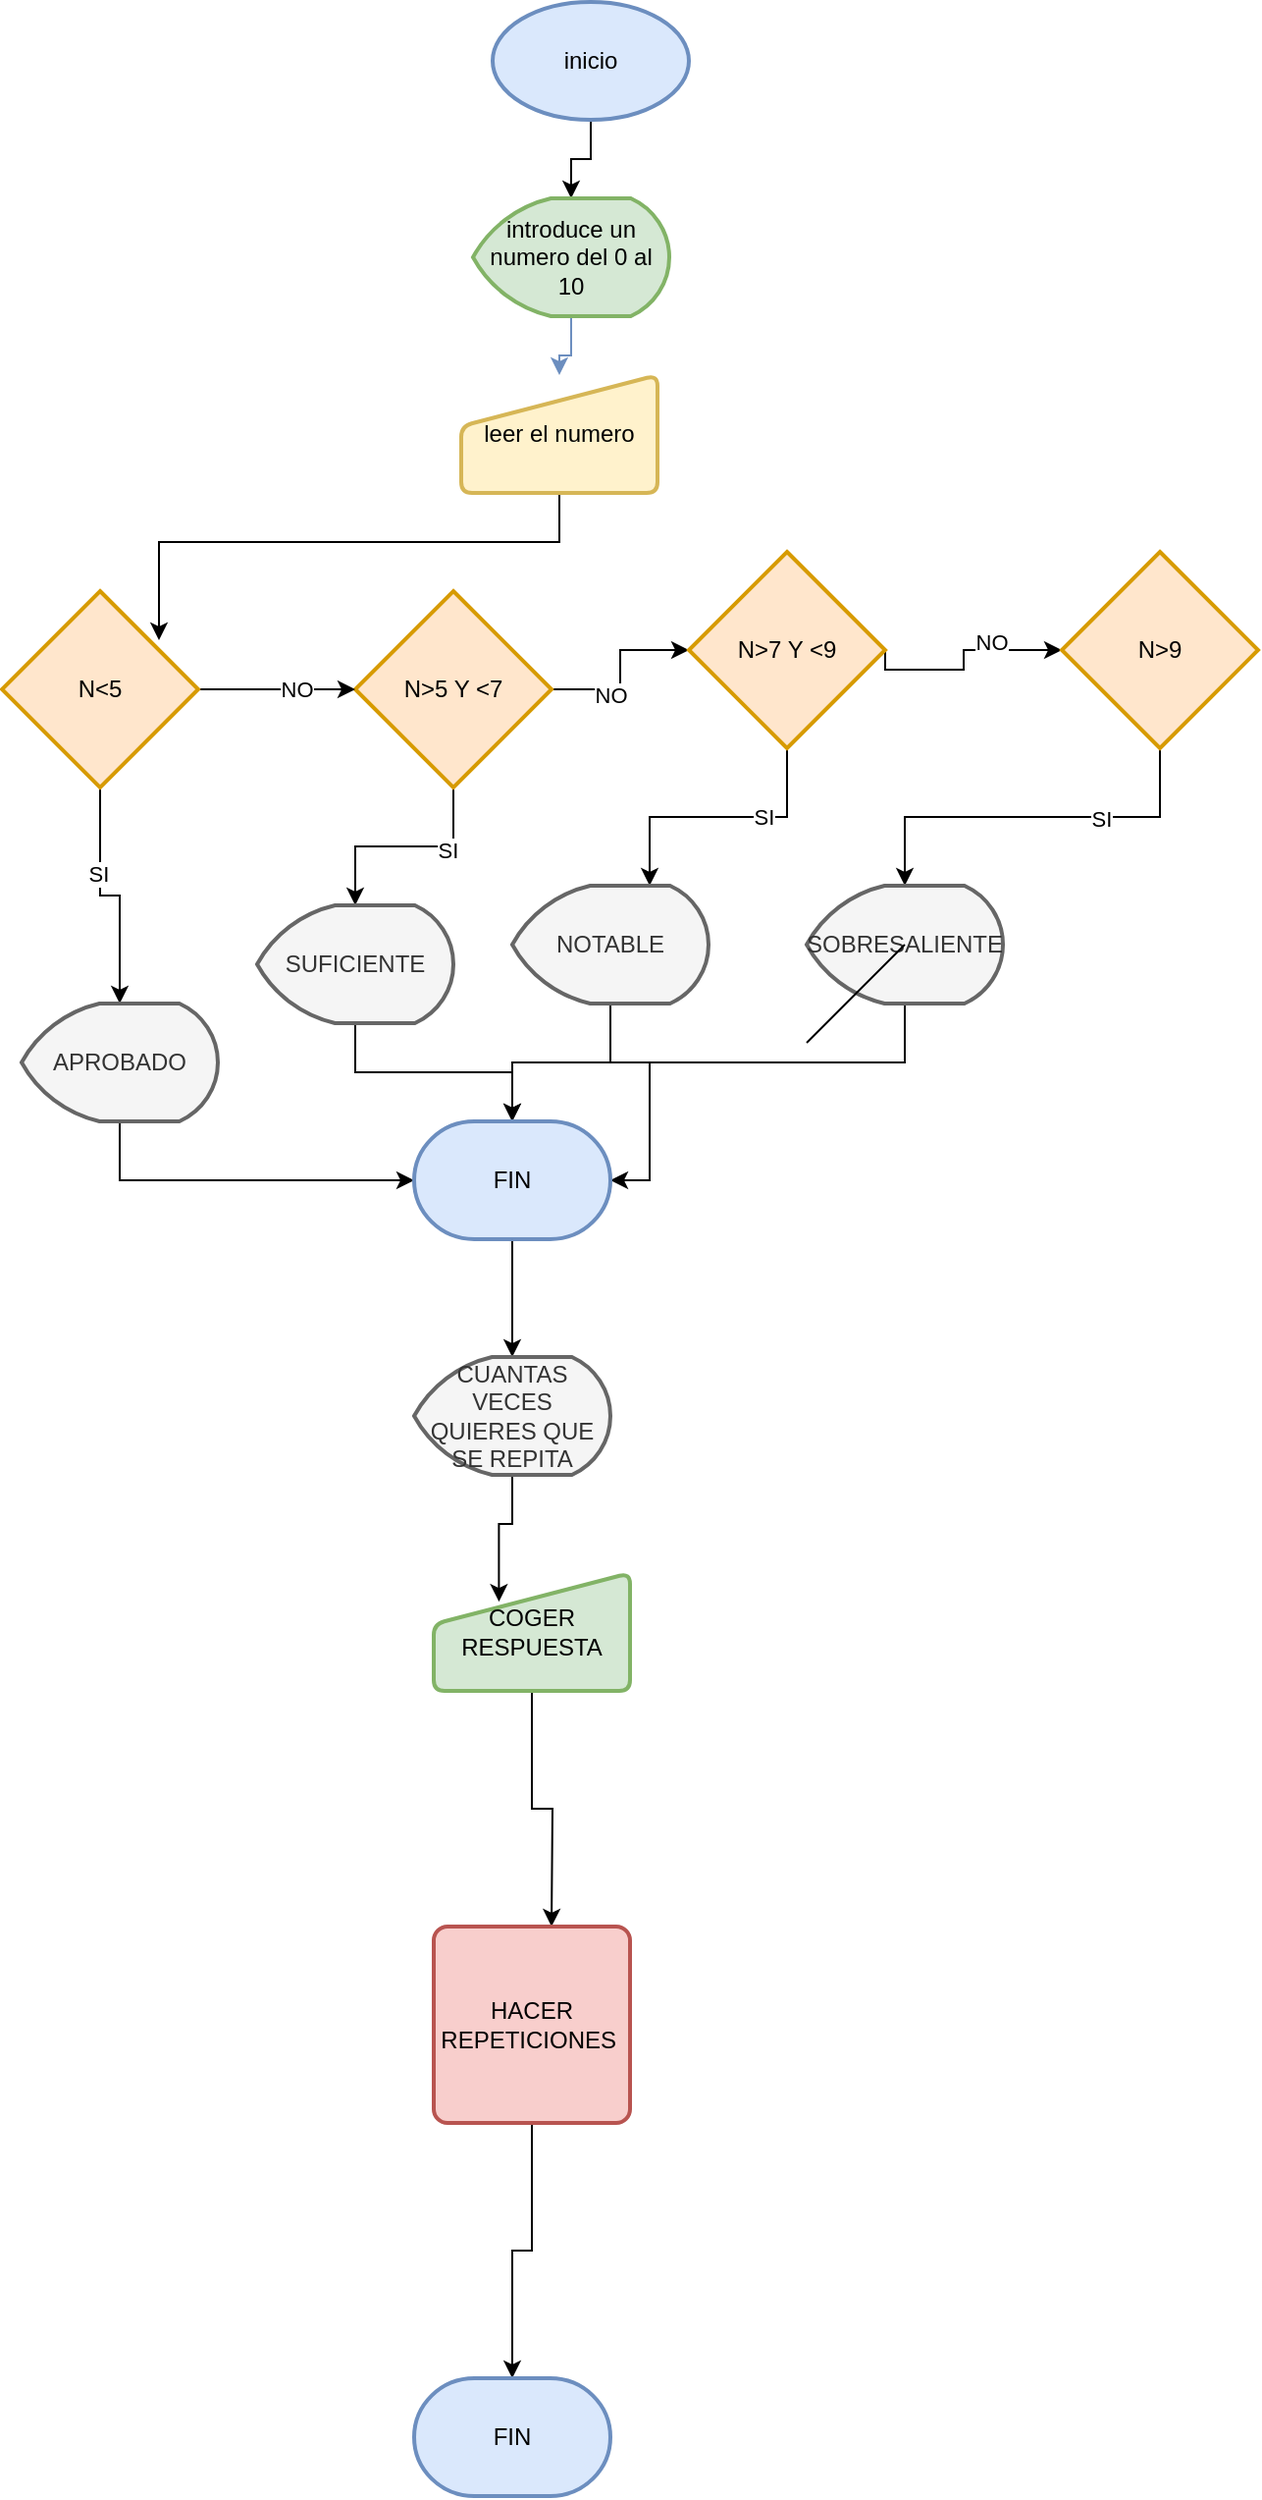 <mxfile version="20.4.0" type="device"><diagram id="RX5tSBhDcClH0tKs8RH9" name="Página-1"><mxGraphModel dx="1635" dy="838" grid="1" gridSize="10" guides="1" tooltips="1" connect="1" arrows="1" fold="1" page="1" pageScale="1" pageWidth="827" pageHeight="1169" math="0" shadow="0"><root><mxCell id="0"/><mxCell id="1" parent="0"/><mxCell id="bfwcccBsn0OACTbdsv2W-15" style="edgeStyle=orthogonalEdgeStyle;rounded=0;orthogonalLoop=1;jettySize=auto;html=1;exitX=0.5;exitY=1;exitDx=0;exitDy=0;exitPerimeter=0;entryX=0.5;entryY=0;entryDx=0;entryDy=0;entryPerimeter=0;" edge="1" parent="1" source="bfwcccBsn0OACTbdsv2W-1" target="bfwcccBsn0OACTbdsv2W-2"><mxGeometry relative="1" as="geometry"/></mxCell><mxCell id="bfwcccBsn0OACTbdsv2W-1" value="&lt;font style=&quot;vertical-align: inherit;&quot;&gt;&lt;font style=&quot;vertical-align: inherit;&quot;&gt;inicio&lt;/font&gt;&lt;/font&gt;" style="strokeWidth=2;html=1;shape=mxgraph.flowchart.start_1;whiteSpace=wrap;fillColor=#dae8fc;strokeColor=#6c8ebf;" vertex="1" parent="1"><mxGeometry x="330" y="60" width="100" height="60" as="geometry"/></mxCell><mxCell id="bfwcccBsn0OACTbdsv2W-33" style="edgeStyle=orthogonalEdgeStyle;rounded=0;orthogonalLoop=1;jettySize=auto;html=1;exitX=0.5;exitY=1;exitDx=0;exitDy=0;exitPerimeter=0;fillColor=#dae8fc;strokeColor=#6c8ebf;" edge="1" parent="1" source="bfwcccBsn0OACTbdsv2W-2" target="bfwcccBsn0OACTbdsv2W-3"><mxGeometry relative="1" as="geometry"/></mxCell><mxCell id="bfwcccBsn0OACTbdsv2W-2" value="introduce un numero del 0 al 10" style="strokeWidth=2;html=1;shape=mxgraph.flowchart.display;whiteSpace=wrap;fillColor=#d5e8d4;strokeColor=#82b366;" vertex="1" parent="1"><mxGeometry x="320" y="160" width="100" height="60" as="geometry"/></mxCell><mxCell id="bfwcccBsn0OACTbdsv2W-17" style="edgeStyle=orthogonalEdgeStyle;rounded=0;orthogonalLoop=1;jettySize=auto;html=1;exitX=0.5;exitY=1;exitDx=0;exitDy=0;entryX=0.8;entryY=0.25;entryDx=0;entryDy=0;entryPerimeter=0;" edge="1" parent="1" source="bfwcccBsn0OACTbdsv2W-3" target="bfwcccBsn0OACTbdsv2W-5"><mxGeometry relative="1" as="geometry"/></mxCell><mxCell id="bfwcccBsn0OACTbdsv2W-3" value="leer el numero" style="html=1;strokeWidth=2;shape=manualInput;whiteSpace=wrap;rounded=1;size=26;arcSize=11;fillColor=#fff2cc;strokeColor=#d6b656;" vertex="1" parent="1"><mxGeometry x="314" y="250" width="100" height="60" as="geometry"/></mxCell><mxCell id="bfwcccBsn0OACTbdsv2W-19" style="edgeStyle=orthogonalEdgeStyle;rounded=0;orthogonalLoop=1;jettySize=auto;html=1;exitX=1;exitY=0.5;exitDx=0;exitDy=0;exitPerimeter=0;" edge="1" parent="1" source="bfwcccBsn0OACTbdsv2W-4" target="bfwcccBsn0OACTbdsv2W-6"><mxGeometry relative="1" as="geometry"/></mxCell><mxCell id="bfwcccBsn0OACTbdsv2W-30" value="NO" style="edgeLabel;html=1;align=center;verticalAlign=middle;resizable=0;points=[];" vertex="1" connectable="0" parent="bfwcccBsn0OACTbdsv2W-19"><mxGeometry x="-0.333" y="-3" relative="1" as="geometry"><mxPoint as="offset"/></mxGeometry></mxCell><mxCell id="bfwcccBsn0OACTbdsv2W-22" style="edgeStyle=orthogonalEdgeStyle;rounded=0;orthogonalLoop=1;jettySize=auto;html=1;exitX=0.5;exitY=1;exitDx=0;exitDy=0;exitPerimeter=0;entryX=0.5;entryY=0;entryDx=0;entryDy=0;entryPerimeter=0;" edge="1" parent="1" source="bfwcccBsn0OACTbdsv2W-4" target="bfwcccBsn0OACTbdsv2W-11"><mxGeometry relative="1" as="geometry"/></mxCell><mxCell id="bfwcccBsn0OACTbdsv2W-26" value="SI" style="edgeLabel;html=1;align=center;verticalAlign=middle;resizable=0;points=[];" vertex="1" connectable="0" parent="bfwcccBsn0OACTbdsv2W-22"><mxGeometry x="-0.4" y="2" relative="1" as="geometry"><mxPoint as="offset"/></mxGeometry></mxCell><mxCell id="bfwcccBsn0OACTbdsv2W-4" value="N&amp;gt;5 Y &amp;lt;7" style="strokeWidth=2;html=1;shape=mxgraph.flowchart.decision;whiteSpace=wrap;fillColor=#ffe6cc;strokeColor=#d79b00;" vertex="1" parent="1"><mxGeometry x="260" y="360" width="100" height="100" as="geometry"/></mxCell><mxCell id="bfwcccBsn0OACTbdsv2W-18" style="edgeStyle=orthogonalEdgeStyle;rounded=0;orthogonalLoop=1;jettySize=auto;html=1;exitX=1;exitY=0.5;exitDx=0;exitDy=0;exitPerimeter=0;entryX=0;entryY=0.5;entryDx=0;entryDy=0;entryPerimeter=0;" edge="1" parent="1" source="bfwcccBsn0OACTbdsv2W-5" target="bfwcccBsn0OACTbdsv2W-4"><mxGeometry relative="1" as="geometry"/></mxCell><mxCell id="bfwcccBsn0OACTbdsv2W-29" value="NO" style="edgeLabel;html=1;align=center;verticalAlign=middle;resizable=0;points=[];" vertex="1" connectable="0" parent="bfwcccBsn0OACTbdsv2W-18"><mxGeometry x="0.25" relative="1" as="geometry"><mxPoint as="offset"/></mxGeometry></mxCell><mxCell id="bfwcccBsn0OACTbdsv2W-21" style="edgeStyle=orthogonalEdgeStyle;rounded=0;orthogonalLoop=1;jettySize=auto;html=1;exitX=0.5;exitY=1;exitDx=0;exitDy=0;exitPerimeter=0;entryX=0.5;entryY=0;entryDx=0;entryDy=0;entryPerimeter=0;" edge="1" parent="1" source="bfwcccBsn0OACTbdsv2W-5" target="bfwcccBsn0OACTbdsv2W-8"><mxGeometry relative="1" as="geometry"><Array as="points"><mxPoint x="130" y="515"/><mxPoint x="140" y="515"/></Array></mxGeometry></mxCell><mxCell id="bfwcccBsn0OACTbdsv2W-25" value="SI" style="edgeLabel;html=1;align=center;verticalAlign=middle;resizable=0;points=[];" vertex="1" connectable="0" parent="bfwcccBsn0OACTbdsv2W-21"><mxGeometry x="-0.267" y="-1" relative="1" as="geometry"><mxPoint as="offset"/></mxGeometry></mxCell><mxCell id="bfwcccBsn0OACTbdsv2W-5" value="N&amp;lt;5" style="strokeWidth=2;html=1;shape=mxgraph.flowchart.decision;whiteSpace=wrap;fillColor=#ffe6cc;strokeColor=#d79b00;" vertex="1" parent="1"><mxGeometry x="80" y="360" width="100" height="100" as="geometry"/></mxCell><mxCell id="bfwcccBsn0OACTbdsv2W-20" style="edgeStyle=orthogonalEdgeStyle;rounded=0;orthogonalLoop=1;jettySize=auto;html=1;exitX=1;exitY=0.5;exitDx=0;exitDy=0;exitPerimeter=0;" edge="1" parent="1" source="bfwcccBsn0OACTbdsv2W-6" target="bfwcccBsn0OACTbdsv2W-7"><mxGeometry relative="1" as="geometry"><Array as="points"><mxPoint x="530" y="400"/><mxPoint x="570" y="400"/><mxPoint x="570" y="390"/></Array></mxGeometry></mxCell><mxCell id="bfwcccBsn0OACTbdsv2W-31" value="NO" style="edgeLabel;html=1;align=center;verticalAlign=middle;resizable=0;points=[];" vertex="1" connectable="0" parent="bfwcccBsn0OACTbdsv2W-20"><mxGeometry x="0.345" y="4" relative="1" as="geometry"><mxPoint as="offset"/></mxGeometry></mxCell><mxCell id="bfwcccBsn0OACTbdsv2W-23" style="edgeStyle=orthogonalEdgeStyle;rounded=0;orthogonalLoop=1;jettySize=auto;html=1;exitX=0.5;exitY=1;exitDx=0;exitDy=0;exitPerimeter=0;entryX=0.7;entryY=0;entryDx=0;entryDy=0;entryPerimeter=0;" edge="1" parent="1" source="bfwcccBsn0OACTbdsv2W-6" target="bfwcccBsn0OACTbdsv2W-13"><mxGeometry relative="1" as="geometry"/></mxCell><mxCell id="bfwcccBsn0OACTbdsv2W-27" value="SI" style="edgeLabel;html=1;align=center;verticalAlign=middle;resizable=0;points=[];" vertex="1" connectable="0" parent="bfwcccBsn0OACTbdsv2W-23"><mxGeometry x="-0.329" relative="1" as="geometry"><mxPoint as="offset"/></mxGeometry></mxCell><mxCell id="bfwcccBsn0OACTbdsv2W-6" value="N&amp;gt;7 Y &amp;lt;9" style="strokeWidth=2;html=1;shape=mxgraph.flowchart.decision;whiteSpace=wrap;fillColor=#ffe6cc;strokeColor=#d79b00;" vertex="1" parent="1"><mxGeometry x="430" y="340" width="100" height="100" as="geometry"/></mxCell><mxCell id="bfwcccBsn0OACTbdsv2W-24" style="edgeStyle=orthogonalEdgeStyle;rounded=0;orthogonalLoop=1;jettySize=auto;html=1;exitX=0.5;exitY=1;exitDx=0;exitDy=0;exitPerimeter=0;" edge="1" parent="1" source="bfwcccBsn0OACTbdsv2W-7" target="bfwcccBsn0OACTbdsv2W-12"><mxGeometry relative="1" as="geometry"/></mxCell><mxCell id="bfwcccBsn0OACTbdsv2W-28" value="SI" style="edgeLabel;html=1;align=center;verticalAlign=middle;resizable=0;points=[];" vertex="1" connectable="0" parent="bfwcccBsn0OACTbdsv2W-24"><mxGeometry x="-0.344" y="1" relative="1" as="geometry"><mxPoint as="offset"/></mxGeometry></mxCell><mxCell id="bfwcccBsn0OACTbdsv2W-7" value="N&amp;gt;9" style="strokeWidth=2;html=1;shape=mxgraph.flowchart.decision;whiteSpace=wrap;fillColor=#ffe6cc;strokeColor=#d79b00;" vertex="1" parent="1"><mxGeometry x="620" y="340" width="100" height="100" as="geometry"/></mxCell><mxCell id="bfwcccBsn0OACTbdsv2W-34" style="edgeStyle=orthogonalEdgeStyle;rounded=0;orthogonalLoop=1;jettySize=auto;html=1;exitX=0.5;exitY=1;exitDx=0;exitDy=0;exitPerimeter=0;" edge="1" parent="1" source="bfwcccBsn0OACTbdsv2W-8" target="bfwcccBsn0OACTbdsv2W-14"><mxGeometry relative="1" as="geometry"/></mxCell><mxCell id="bfwcccBsn0OACTbdsv2W-8" value="APROBADO" style="strokeWidth=2;html=1;shape=mxgraph.flowchart.display;whiteSpace=wrap;fillColor=#f5f5f5;fontColor=#333333;strokeColor=#666666;" vertex="1" parent="1"><mxGeometry x="90" y="570" width="100" height="60" as="geometry"/></mxCell><mxCell id="bfwcccBsn0OACTbdsv2W-35" style="edgeStyle=orthogonalEdgeStyle;rounded=0;orthogonalLoop=1;jettySize=auto;html=1;exitX=0.5;exitY=1;exitDx=0;exitDy=0;exitPerimeter=0;" edge="1" parent="1" source="bfwcccBsn0OACTbdsv2W-11" target="bfwcccBsn0OACTbdsv2W-14"><mxGeometry relative="1" as="geometry"/></mxCell><mxCell id="bfwcccBsn0OACTbdsv2W-11" value="SUFICIENTE" style="strokeWidth=2;html=1;shape=mxgraph.flowchart.display;whiteSpace=wrap;fillColor=#f5f5f5;fontColor=#333333;strokeColor=#666666;" vertex="1" parent="1"><mxGeometry x="210" y="520" width="100" height="60" as="geometry"/></mxCell><mxCell id="bfwcccBsn0OACTbdsv2W-37" style="edgeStyle=orthogonalEdgeStyle;rounded=0;orthogonalLoop=1;jettySize=auto;html=1;exitX=0.5;exitY=1;exitDx=0;exitDy=0;exitPerimeter=0;" edge="1" parent="1" source="bfwcccBsn0OACTbdsv2W-12" target="bfwcccBsn0OACTbdsv2W-14"><mxGeometry relative="1" as="geometry"/></mxCell><mxCell id="bfwcccBsn0OACTbdsv2W-12" value="SOBRESALIENTE" style="strokeWidth=2;html=1;shape=mxgraph.flowchart.display;whiteSpace=wrap;fillColor=#f5f5f5;fontColor=#333333;strokeColor=#666666;" vertex="1" parent="1"><mxGeometry x="490" y="510" width="100" height="60" as="geometry"/></mxCell><mxCell id="bfwcccBsn0OACTbdsv2W-36" style="edgeStyle=orthogonalEdgeStyle;rounded=0;orthogonalLoop=1;jettySize=auto;html=1;exitX=0.5;exitY=1;exitDx=0;exitDy=0;exitPerimeter=0;entryX=1;entryY=0.5;entryDx=0;entryDy=0;entryPerimeter=0;" edge="1" parent="1" source="bfwcccBsn0OACTbdsv2W-13" target="bfwcccBsn0OACTbdsv2W-14"><mxGeometry relative="1" as="geometry"/></mxCell><mxCell id="bfwcccBsn0OACTbdsv2W-13" value="NOTABLE" style="strokeWidth=2;html=1;shape=mxgraph.flowchart.display;whiteSpace=wrap;fillColor=#f5f5f5;fontColor=#333333;strokeColor=#666666;" vertex="1" parent="1"><mxGeometry x="340" y="510" width="100" height="60" as="geometry"/></mxCell><mxCell id="bfwcccBsn0OACTbdsv2W-39" style="edgeStyle=orthogonalEdgeStyle;rounded=0;orthogonalLoop=1;jettySize=auto;html=1;exitX=0.5;exitY=1;exitDx=0;exitDy=0;exitPerimeter=0;entryX=0.5;entryY=0;entryDx=0;entryDy=0;" edge="1" parent="1" source="bfwcccBsn0OACTbdsv2W-14"><mxGeometry relative="1" as="geometry"><mxPoint x="340" y="750" as="targetPoint"/></mxGeometry></mxCell><mxCell id="bfwcccBsn0OACTbdsv2W-14" value="FIN" style="strokeWidth=2;html=1;shape=mxgraph.flowchart.terminator;whiteSpace=wrap;fillColor=#dae8fc;strokeColor=#6c8ebf;" vertex="1" parent="1"><mxGeometry x="290" y="630" width="100" height="60" as="geometry"/></mxCell><mxCell id="bfwcccBsn0OACTbdsv2W-56" style="edgeStyle=orthogonalEdgeStyle;rounded=0;orthogonalLoop=1;jettySize=auto;html=1;exitX=0.5;exitY=1;exitDx=0;exitDy=0;exitPerimeter=0;entryX=0.332;entryY=0.243;entryDx=0;entryDy=0;entryPerimeter=0;" edge="1" parent="1" source="bfwcccBsn0OACTbdsv2W-42" target="bfwcccBsn0OACTbdsv2W-49"><mxGeometry relative="1" as="geometry"/></mxCell><mxCell id="bfwcccBsn0OACTbdsv2W-42" value="CUANTAS VECES QUIERES QUE SE REPITA" style="strokeWidth=2;html=1;shape=mxgraph.flowchart.display;whiteSpace=wrap;fillColor=#f5f5f5;fontColor=#333333;strokeColor=#666666;" vertex="1" parent="1"><mxGeometry x="290" y="750" width="100" height="60" as="geometry"/></mxCell><mxCell id="bfwcccBsn0OACTbdsv2W-54" style="edgeStyle=orthogonalEdgeStyle;rounded=0;orthogonalLoop=1;jettySize=auto;html=1;exitX=0.5;exitY=1;exitDx=0;exitDy=0;entryX=0.5;entryY=0;entryDx=0;entryDy=0;entryPerimeter=0;" edge="1" parent="1" source="bfwcccBsn0OACTbdsv2W-49"><mxGeometry relative="1" as="geometry"><mxPoint x="360" y="1040" as="targetPoint"/></mxGeometry></mxCell><mxCell id="bfwcccBsn0OACTbdsv2W-49" value="COGER RESPUESTA" style="html=1;strokeWidth=2;shape=manualInput;whiteSpace=wrap;rounded=1;size=26;arcSize=11;fillColor=#d5e8d4;strokeColor=#82b366;" vertex="1" parent="1"><mxGeometry x="300" y="860" width="100" height="60" as="geometry"/></mxCell><mxCell id="bfwcccBsn0OACTbdsv2W-57" value="" style="endArrow=none;html=1;rounded=0;" edge="1" parent="1"><mxGeometry width="50" height="50" relative="1" as="geometry"><mxPoint x="490" y="590" as="sourcePoint"/><mxPoint x="540" y="540" as="targetPoint"/></mxGeometry></mxCell><mxCell id="bfwcccBsn0OACTbdsv2W-62" style="edgeStyle=orthogonalEdgeStyle;rounded=0;orthogonalLoop=1;jettySize=auto;html=1;exitX=0.5;exitY=1;exitDx=0;exitDy=0;entryX=0.5;entryY=0;entryDx=0;entryDy=0;entryPerimeter=0;" edge="1" parent="1" source="bfwcccBsn0OACTbdsv2W-60" target="bfwcccBsn0OACTbdsv2W-61"><mxGeometry relative="1" as="geometry"/></mxCell><mxCell id="bfwcccBsn0OACTbdsv2W-60" value="HACER REPETICIONES&amp;nbsp;" style="rounded=1;whiteSpace=wrap;html=1;absoluteArcSize=1;arcSize=14;strokeWidth=2;fillColor=#f8cecc;strokeColor=#b85450;" vertex="1" parent="1"><mxGeometry x="300" y="1040" width="100" height="100" as="geometry"/></mxCell><mxCell id="bfwcccBsn0OACTbdsv2W-61" value="FIN" style="strokeWidth=2;html=1;shape=mxgraph.flowchart.terminator;whiteSpace=wrap;fillColor=#dae8fc;strokeColor=#6c8ebf;" vertex="1" parent="1"><mxGeometry x="290" y="1270" width="100" height="60" as="geometry"/></mxCell></root></mxGraphModel></diagram></mxfile>